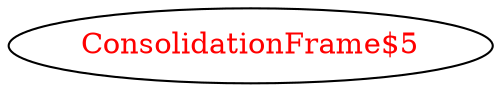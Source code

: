 digraph dependencyGraph {
 concentrate=true;
 ranksep="2.0";
 rankdir="LR"; 
 splines="ortho";
"ConsolidationFrame$5" [fontcolor="red"];
}